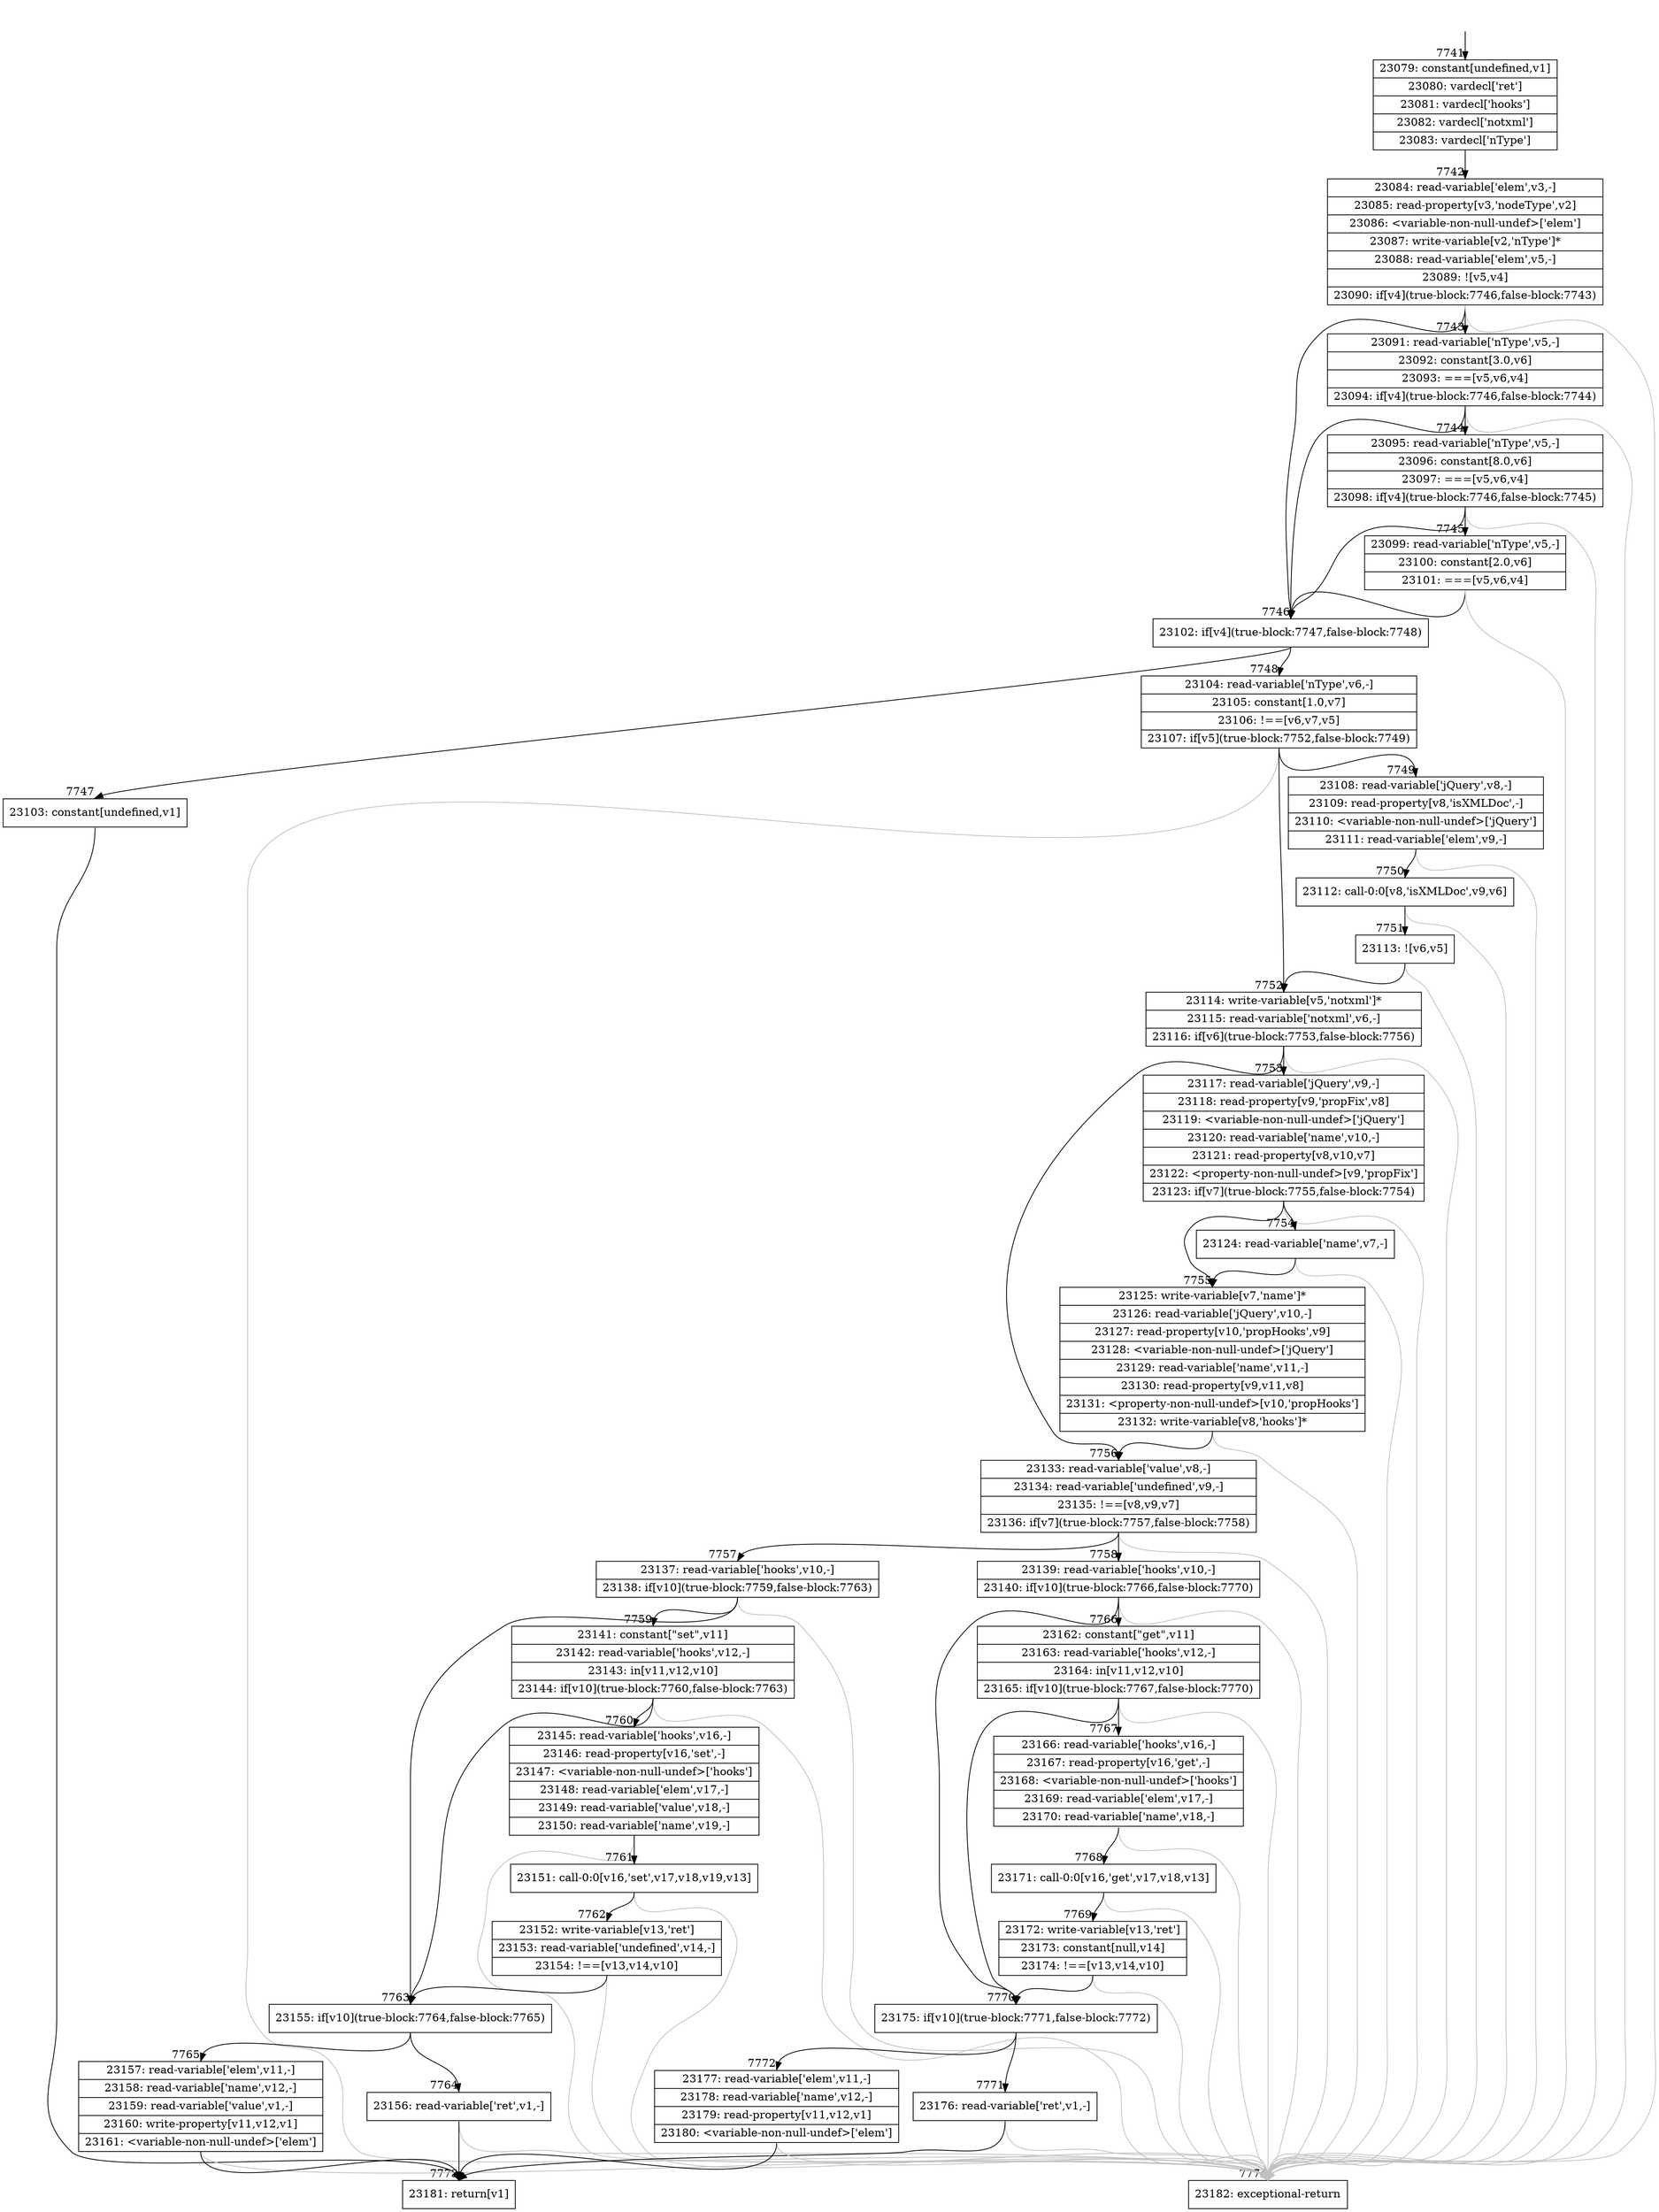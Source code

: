 digraph {
rankdir="TD"
BB_entry481[shape=none,label=""];
BB_entry481 -> BB7741 [tailport=s, headport=n, headlabel="    7741"]
BB7741 [shape=record label="{23079: constant[undefined,v1]|23080: vardecl['ret']|23081: vardecl['hooks']|23082: vardecl['notxml']|23083: vardecl['nType']}" ] 
BB7741 -> BB7742 [tailport=s, headport=n, headlabel="      7742"]
BB7742 [shape=record label="{23084: read-variable['elem',v3,-]|23085: read-property[v3,'nodeType',v2]|23086: \<variable-non-null-undef\>['elem']|23087: write-variable[v2,'nType']*|23088: read-variable['elem',v5,-]|23089: ![v5,v4]|23090: if[v4](true-block:7746,false-block:7743)}" ] 
BB7742 -> BB7746 [tailport=s, headport=n, headlabel="      7746"]
BB7742 -> BB7743 [tailport=s, headport=n, headlabel="      7743"]
BB7742 -> BB7774 [tailport=s, headport=n, color=gray, headlabel="      7774"]
BB7743 [shape=record label="{23091: read-variable['nType',v5,-]|23092: constant[3.0,v6]|23093: ===[v5,v6,v4]|23094: if[v4](true-block:7746,false-block:7744)}" ] 
BB7743 -> BB7746 [tailport=s, headport=n]
BB7743 -> BB7744 [tailport=s, headport=n, headlabel="      7744"]
BB7743 -> BB7774 [tailport=s, headport=n, color=gray]
BB7744 [shape=record label="{23095: read-variable['nType',v5,-]|23096: constant[8.0,v6]|23097: ===[v5,v6,v4]|23098: if[v4](true-block:7746,false-block:7745)}" ] 
BB7744 -> BB7746 [tailport=s, headport=n]
BB7744 -> BB7745 [tailport=s, headport=n, headlabel="      7745"]
BB7744 -> BB7774 [tailport=s, headport=n, color=gray]
BB7745 [shape=record label="{23099: read-variable['nType',v5,-]|23100: constant[2.0,v6]|23101: ===[v5,v6,v4]}" ] 
BB7745 -> BB7746 [tailport=s, headport=n]
BB7745 -> BB7774 [tailport=s, headport=n, color=gray]
BB7746 [shape=record label="{23102: if[v4](true-block:7747,false-block:7748)}" ] 
BB7746 -> BB7747 [tailport=s, headport=n, headlabel="      7747"]
BB7746 -> BB7748 [tailport=s, headport=n, headlabel="      7748"]
BB7747 [shape=record label="{23103: constant[undefined,v1]}" ] 
BB7747 -> BB7773 [tailport=s, headport=n, headlabel="      7773"]
BB7748 [shape=record label="{23104: read-variable['nType',v6,-]|23105: constant[1.0,v7]|23106: !==[v6,v7,v5]|23107: if[v5](true-block:7752,false-block:7749)}" ] 
BB7748 -> BB7752 [tailport=s, headport=n, headlabel="      7752"]
BB7748 -> BB7749 [tailport=s, headport=n, headlabel="      7749"]
BB7748 -> BB7774 [tailport=s, headport=n, color=gray]
BB7749 [shape=record label="{23108: read-variable['jQuery',v8,-]|23109: read-property[v8,'isXMLDoc',-]|23110: \<variable-non-null-undef\>['jQuery']|23111: read-variable['elem',v9,-]}" ] 
BB7749 -> BB7750 [tailport=s, headport=n, headlabel="      7750"]
BB7749 -> BB7774 [tailport=s, headport=n, color=gray]
BB7750 [shape=record label="{23112: call-0:0[v8,'isXMLDoc',v9,v6]}" ] 
BB7750 -> BB7751 [tailport=s, headport=n, headlabel="      7751"]
BB7750 -> BB7774 [tailport=s, headport=n, color=gray]
BB7751 [shape=record label="{23113: ![v6,v5]}" ] 
BB7751 -> BB7752 [tailport=s, headport=n]
BB7751 -> BB7774 [tailport=s, headport=n, color=gray]
BB7752 [shape=record label="{23114: write-variable[v5,'notxml']*|23115: read-variable['notxml',v6,-]|23116: if[v6](true-block:7753,false-block:7756)}" ] 
BB7752 -> BB7753 [tailport=s, headport=n, headlabel="      7753"]
BB7752 -> BB7756 [tailport=s, headport=n, headlabel="      7756"]
BB7752 -> BB7774 [tailport=s, headport=n, color=gray]
BB7753 [shape=record label="{23117: read-variable['jQuery',v9,-]|23118: read-property[v9,'propFix',v8]|23119: \<variable-non-null-undef\>['jQuery']|23120: read-variable['name',v10,-]|23121: read-property[v8,v10,v7]|23122: \<property-non-null-undef\>[v9,'propFix']|23123: if[v7](true-block:7755,false-block:7754)}" ] 
BB7753 -> BB7755 [tailport=s, headport=n, headlabel="      7755"]
BB7753 -> BB7754 [tailport=s, headport=n, headlabel="      7754"]
BB7753 -> BB7774 [tailport=s, headport=n, color=gray]
BB7754 [shape=record label="{23124: read-variable['name',v7,-]}" ] 
BB7754 -> BB7755 [tailport=s, headport=n]
BB7754 -> BB7774 [tailport=s, headport=n, color=gray]
BB7755 [shape=record label="{23125: write-variable[v7,'name']*|23126: read-variable['jQuery',v10,-]|23127: read-property[v10,'propHooks',v9]|23128: \<variable-non-null-undef\>['jQuery']|23129: read-variable['name',v11,-]|23130: read-property[v9,v11,v8]|23131: \<property-non-null-undef\>[v10,'propHooks']|23132: write-variable[v8,'hooks']*}" ] 
BB7755 -> BB7756 [tailport=s, headport=n]
BB7755 -> BB7774 [tailport=s, headport=n, color=gray]
BB7756 [shape=record label="{23133: read-variable['value',v8,-]|23134: read-variable['undefined',v9,-]|23135: !==[v8,v9,v7]|23136: if[v7](true-block:7757,false-block:7758)}" ] 
BB7756 -> BB7757 [tailport=s, headport=n, headlabel="      7757"]
BB7756 -> BB7758 [tailport=s, headport=n, headlabel="      7758"]
BB7756 -> BB7774 [tailport=s, headport=n, color=gray]
BB7757 [shape=record label="{23137: read-variable['hooks',v10,-]|23138: if[v10](true-block:7759,false-block:7763)}" ] 
BB7757 -> BB7763 [tailport=s, headport=n, headlabel="      7763"]
BB7757 -> BB7759 [tailport=s, headport=n, headlabel="      7759"]
BB7757 -> BB7774 [tailport=s, headport=n, color=gray]
BB7758 [shape=record label="{23139: read-variable['hooks',v10,-]|23140: if[v10](true-block:7766,false-block:7770)}" ] 
BB7758 -> BB7770 [tailport=s, headport=n, headlabel="      7770"]
BB7758 -> BB7766 [tailport=s, headport=n, headlabel="      7766"]
BB7758 -> BB7774 [tailport=s, headport=n, color=gray]
BB7759 [shape=record label="{23141: constant[\"set\",v11]|23142: read-variable['hooks',v12,-]|23143: in[v11,v12,v10]|23144: if[v10](true-block:7760,false-block:7763)}" ] 
BB7759 -> BB7763 [tailport=s, headport=n]
BB7759 -> BB7760 [tailport=s, headport=n, headlabel="      7760"]
BB7759 -> BB7774 [tailport=s, headport=n, color=gray]
BB7760 [shape=record label="{23145: read-variable['hooks',v16,-]|23146: read-property[v16,'set',-]|23147: \<variable-non-null-undef\>['hooks']|23148: read-variable['elem',v17,-]|23149: read-variable['value',v18,-]|23150: read-variable['name',v19,-]}" ] 
BB7760 -> BB7761 [tailport=s, headport=n, headlabel="      7761"]
BB7760 -> BB7774 [tailport=s, headport=n, color=gray]
BB7761 [shape=record label="{23151: call-0:0[v16,'set',v17,v18,v19,v13]}" ] 
BB7761 -> BB7762 [tailport=s, headport=n, headlabel="      7762"]
BB7761 -> BB7774 [tailport=s, headport=n, color=gray]
BB7762 [shape=record label="{23152: write-variable[v13,'ret']|23153: read-variable['undefined',v14,-]|23154: !==[v13,v14,v10]}" ] 
BB7762 -> BB7763 [tailport=s, headport=n]
BB7762 -> BB7774 [tailport=s, headport=n, color=gray]
BB7763 [shape=record label="{23155: if[v10](true-block:7764,false-block:7765)}" ] 
BB7763 -> BB7764 [tailport=s, headport=n, headlabel="      7764"]
BB7763 -> BB7765 [tailport=s, headport=n, headlabel="      7765"]
BB7764 [shape=record label="{23156: read-variable['ret',v1,-]}" ] 
BB7764 -> BB7773 [tailport=s, headport=n]
BB7764 -> BB7774 [tailport=s, headport=n, color=gray]
BB7765 [shape=record label="{23157: read-variable['elem',v11,-]|23158: read-variable['name',v12,-]|23159: read-variable['value',v1,-]|23160: write-property[v11,v12,v1]|23161: \<variable-non-null-undef\>['elem']}" ] 
BB7765 -> BB7773 [tailport=s, headport=n]
BB7765 -> BB7774 [tailport=s, headport=n, color=gray]
BB7766 [shape=record label="{23162: constant[\"get\",v11]|23163: read-variable['hooks',v12,-]|23164: in[v11,v12,v10]|23165: if[v10](true-block:7767,false-block:7770)}" ] 
BB7766 -> BB7770 [tailport=s, headport=n]
BB7766 -> BB7767 [tailport=s, headport=n, headlabel="      7767"]
BB7766 -> BB7774 [tailport=s, headport=n, color=gray]
BB7767 [shape=record label="{23166: read-variable['hooks',v16,-]|23167: read-property[v16,'get',-]|23168: \<variable-non-null-undef\>['hooks']|23169: read-variable['elem',v17,-]|23170: read-variable['name',v18,-]}" ] 
BB7767 -> BB7768 [tailport=s, headport=n, headlabel="      7768"]
BB7767 -> BB7774 [tailport=s, headport=n, color=gray]
BB7768 [shape=record label="{23171: call-0:0[v16,'get',v17,v18,v13]}" ] 
BB7768 -> BB7769 [tailport=s, headport=n, headlabel="      7769"]
BB7768 -> BB7774 [tailport=s, headport=n, color=gray]
BB7769 [shape=record label="{23172: write-variable[v13,'ret']|23173: constant[null,v14]|23174: !==[v13,v14,v10]}" ] 
BB7769 -> BB7770 [tailport=s, headport=n]
BB7769 -> BB7774 [tailport=s, headport=n, color=gray]
BB7770 [shape=record label="{23175: if[v10](true-block:7771,false-block:7772)}" ] 
BB7770 -> BB7771 [tailport=s, headport=n, headlabel="      7771"]
BB7770 -> BB7772 [tailport=s, headport=n, headlabel="      7772"]
BB7771 [shape=record label="{23176: read-variable['ret',v1,-]}" ] 
BB7771 -> BB7773 [tailport=s, headport=n]
BB7771 -> BB7774 [tailport=s, headport=n, color=gray]
BB7772 [shape=record label="{23177: read-variable['elem',v11,-]|23178: read-variable['name',v12,-]|23179: read-property[v11,v12,v1]|23180: \<variable-non-null-undef\>['elem']}" ] 
BB7772 -> BB7773 [tailport=s, headport=n]
BB7772 -> BB7774 [tailport=s, headport=n, color=gray]
BB7773 [shape=record label="{23181: return[v1]}" ] 
BB7774 [shape=record label="{23182: exceptional-return}" ] 
}
